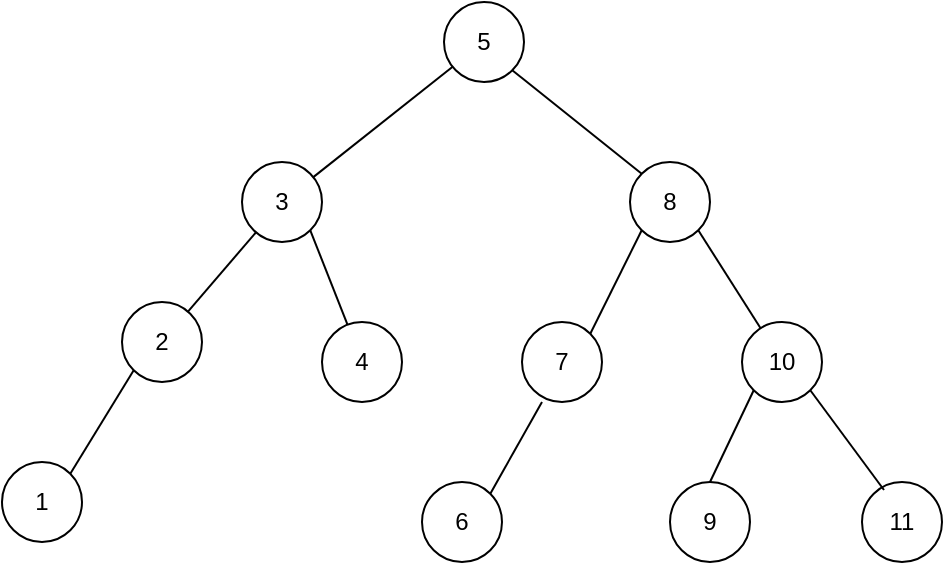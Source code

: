 <mxfile>
    <diagram id="ifmz7xraFiHzpMvH6b9s" name="第 1 页">
        <mxGraphModel dx="667" dy="341" grid="1" gridSize="10" guides="1" tooltips="1" connect="1" arrows="1" fold="1" page="1" pageScale="1" pageWidth="827" pageHeight="1169" math="0" shadow="0">
            <root>
                <mxCell id="0"/>
                <mxCell id="1" parent="0"/>
                <mxCell id="2" value="5" style="ellipse;whiteSpace=wrap;html=1;aspect=fixed;" vertex="1" parent="1">
                    <mxGeometry x="301" y="6" width="40" height="40" as="geometry"/>
                </mxCell>
                <mxCell id="3" value="3" style="ellipse;whiteSpace=wrap;html=1;aspect=fixed;" vertex="1" parent="1">
                    <mxGeometry x="200" y="86" width="40" height="40" as="geometry"/>
                </mxCell>
                <mxCell id="4" value="8" style="ellipse;whiteSpace=wrap;html=1;aspect=fixed;" vertex="1" parent="1">
                    <mxGeometry x="394" y="86" width="40" height="40" as="geometry"/>
                </mxCell>
                <mxCell id="5" value="4" style="ellipse;whiteSpace=wrap;html=1;aspect=fixed;" vertex="1" parent="1">
                    <mxGeometry x="240" y="166" width="40" height="40" as="geometry"/>
                </mxCell>
                <mxCell id="6" value="2" style="ellipse;whiteSpace=wrap;html=1;aspect=fixed;" vertex="1" parent="1">
                    <mxGeometry x="140" y="156" width="40" height="40" as="geometry"/>
                </mxCell>
                <mxCell id="7" value="1" style="ellipse;whiteSpace=wrap;html=1;aspect=fixed;" vertex="1" parent="1">
                    <mxGeometry x="80" y="236" width="40" height="40" as="geometry"/>
                </mxCell>
                <mxCell id="8" value="7" style="ellipse;whiteSpace=wrap;html=1;aspect=fixed;" vertex="1" parent="1">
                    <mxGeometry x="340" y="166" width="40" height="40" as="geometry"/>
                </mxCell>
                <mxCell id="9" value="10" style="ellipse;whiteSpace=wrap;html=1;aspect=fixed;" vertex="1" parent="1">
                    <mxGeometry x="450" y="166" width="40" height="40" as="geometry"/>
                </mxCell>
                <mxCell id="12" value="" style="endArrow=none;html=1;" edge="1" parent="1" source="3" target="2">
                    <mxGeometry width="50" height="50" relative="1" as="geometry">
                        <mxPoint x="320" y="256" as="sourcePoint"/>
                        <mxPoint x="370" y="206" as="targetPoint"/>
                    </mxGeometry>
                </mxCell>
                <mxCell id="13" value="" style="endArrow=none;html=1;" edge="1" parent="1" source="6" target="3">
                    <mxGeometry width="50" height="50" relative="1" as="geometry">
                        <mxPoint x="320" y="256" as="sourcePoint"/>
                        <mxPoint x="370" y="206" as="targetPoint"/>
                    </mxGeometry>
                </mxCell>
                <mxCell id="14" value="" style="endArrow=none;html=1;entryX=1;entryY=1;entryDx=0;entryDy=0;" edge="1" parent="1" source="5" target="3">
                    <mxGeometry width="50" height="50" relative="1" as="geometry">
                        <mxPoint x="320" y="256" as="sourcePoint"/>
                        <mxPoint x="370" y="206" as="targetPoint"/>
                    </mxGeometry>
                </mxCell>
                <mxCell id="15" value="" style="endArrow=none;html=1;exitX=1;exitY=0;exitDx=0;exitDy=0;entryX=0;entryY=1;entryDx=0;entryDy=0;" edge="1" parent="1" source="7" target="6">
                    <mxGeometry width="50" height="50" relative="1" as="geometry">
                        <mxPoint x="320" y="256" as="sourcePoint"/>
                        <mxPoint x="150" y="176" as="targetPoint"/>
                    </mxGeometry>
                </mxCell>
                <mxCell id="16" value="" style="endArrow=none;html=1;entryX=0;entryY=0;entryDx=0;entryDy=0;exitX=1;exitY=1;exitDx=0;exitDy=0;" edge="1" parent="1" source="2" target="4">
                    <mxGeometry width="50" height="50" relative="1" as="geometry">
                        <mxPoint x="320" y="236" as="sourcePoint"/>
                        <mxPoint x="370" y="186" as="targetPoint"/>
                    </mxGeometry>
                </mxCell>
                <mxCell id="18" value="" style="endArrow=none;html=1;entryX=0;entryY=1;entryDx=0;entryDy=0;exitX=1;exitY=0;exitDx=0;exitDy=0;" edge="1" parent="1" source="8" target="4">
                    <mxGeometry width="50" height="50" relative="1" as="geometry">
                        <mxPoint x="320" y="236" as="sourcePoint"/>
                        <mxPoint x="370" y="186" as="targetPoint"/>
                    </mxGeometry>
                </mxCell>
                <mxCell id="19" value="" style="endArrow=none;html=1;entryX=1;entryY=1;entryDx=0;entryDy=0;" edge="1" parent="1" source="9" target="4">
                    <mxGeometry width="50" height="50" relative="1" as="geometry">
                        <mxPoint x="456" y="160" as="sourcePoint"/>
                        <mxPoint x="370" y="186" as="targetPoint"/>
                    </mxGeometry>
                </mxCell>
                <mxCell id="20" value="6" style="ellipse;whiteSpace=wrap;html=1;aspect=fixed;" vertex="1" parent="1">
                    <mxGeometry x="290" y="246" width="40" height="40" as="geometry"/>
                </mxCell>
                <mxCell id="21" value="" style="endArrow=none;html=1;exitX=1;exitY=0;exitDx=0;exitDy=0;" edge="1" parent="1" source="20">
                    <mxGeometry width="50" height="50" relative="1" as="geometry">
                        <mxPoint x="340" y="206" as="sourcePoint"/>
                        <mxPoint x="350" y="206" as="targetPoint"/>
                    </mxGeometry>
                </mxCell>
                <mxCell id="22" value="9" style="ellipse;whiteSpace=wrap;html=1;aspect=fixed;" vertex="1" parent="1">
                    <mxGeometry x="414" y="246" width="40" height="40" as="geometry"/>
                </mxCell>
                <mxCell id="23" value="" style="endArrow=none;html=1;entryX=0;entryY=1;entryDx=0;entryDy=0;exitX=0.5;exitY=0;exitDx=0;exitDy=0;" edge="1" parent="1" source="22" target="9">
                    <mxGeometry width="50" height="50" relative="1" as="geometry">
                        <mxPoint x="340" y="206" as="sourcePoint"/>
                        <mxPoint x="390" y="156" as="targetPoint"/>
                    </mxGeometry>
                </mxCell>
                <mxCell id="24" value="11" style="ellipse;whiteSpace=wrap;html=1;aspect=fixed;" vertex="1" parent="1">
                    <mxGeometry x="510" y="246" width="40" height="40" as="geometry"/>
                </mxCell>
                <mxCell id="25" value="" style="endArrow=none;html=1;entryX=1;entryY=1;entryDx=0;entryDy=0;" edge="1" parent="1" target="9">
                    <mxGeometry width="50" height="50" relative="1" as="geometry">
                        <mxPoint x="521" y="250" as="sourcePoint"/>
                        <mxPoint x="390" y="156" as="targetPoint"/>
                    </mxGeometry>
                </mxCell>
            </root>
        </mxGraphModel>
    </diagram>
</mxfile>